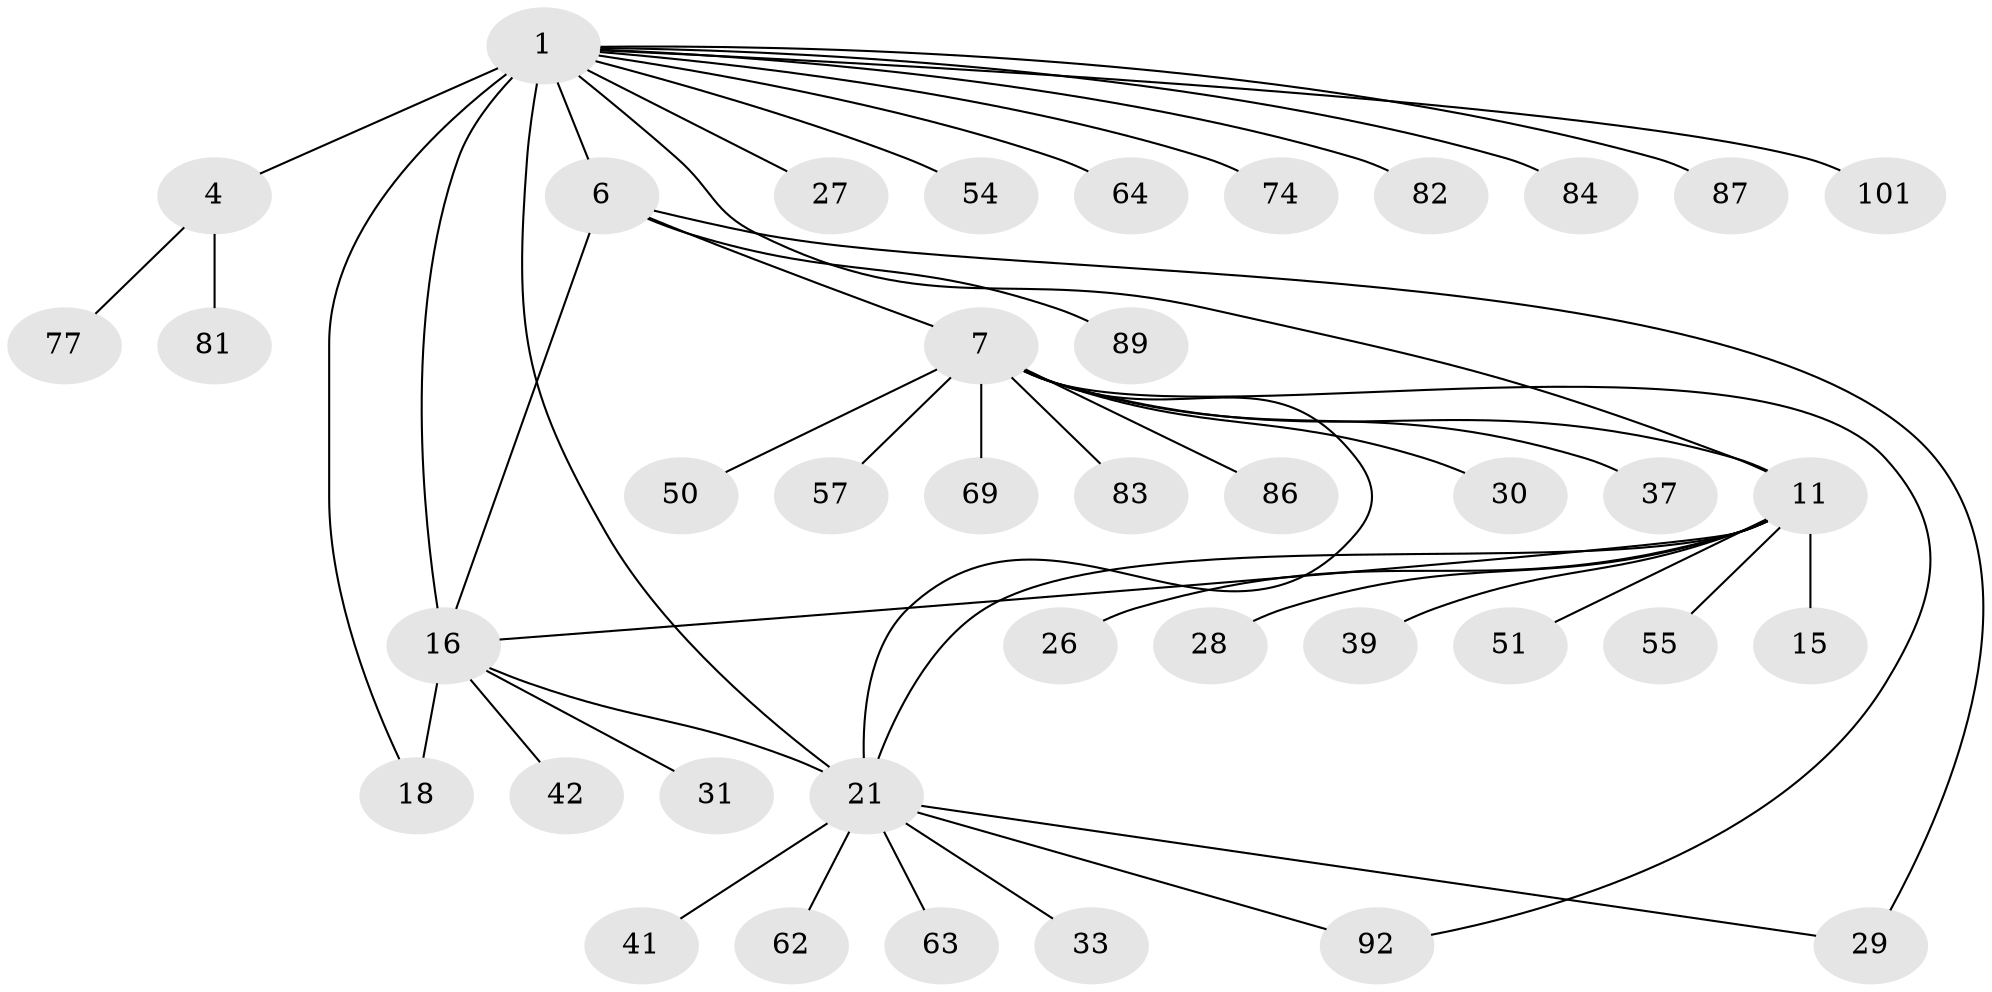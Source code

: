 // original degree distribution, {10: 0.039603960396039604, 8: 0.0594059405940594, 11: 0.009900990099009901, 6: 0.06930693069306931, 5: 0.019801980198019802, 9: 0.0297029702970297, 7: 0.019801980198019802, 1: 0.594059405940594, 3: 0.019801980198019802, 2: 0.13861386138613863}
// Generated by graph-tools (version 1.1) at 2025/19/03/04/25 18:19:48]
// undirected, 40 vertices, 48 edges
graph export_dot {
graph [start="1"]
  node [color=gray90,style=filled];
  1 [super="+36+2+45+35"];
  4 [super="+5+97+68"];
  6 [super="+53"];
  7 [super="+8+9+10+38"];
  11 [super="+12+13"];
  15 [super="+59"];
  16 [super="+20+17+90"];
  18 [super="+40+75+80+91+32"];
  21 [super="+34+78+25+48+22+46+24"];
  26;
  27;
  28;
  29 [super="+93+98"];
  30 [super="+47"];
  31 [super="+85+88"];
  33;
  37 [super="+52"];
  39;
  41;
  42;
  50;
  51;
  54;
  55;
  57;
  62;
  63;
  64 [super="+100"];
  69;
  74;
  77;
  81;
  82;
  83;
  84;
  86;
  87;
  89;
  92 [super="+96"];
  101;
  1 -- 4 [weight=6];
  1 -- 6;
  1 -- 16;
  1 -- 64;
  1 -- 101;
  1 -- 74;
  1 -- 18;
  1 -- 82;
  1 -- 84;
  1 -- 54;
  1 -- 87;
  1 -- 27;
  1 -- 11;
  1 -- 21 [weight=2];
  4 -- 81;
  4 -- 77;
  6 -- 7 [weight=4];
  6 -- 16 [weight=3];
  6 -- 89;
  6 -- 29;
  7 -- 21;
  7 -- 37;
  7 -- 57;
  7 -- 69;
  7 -- 50;
  7 -- 83;
  7 -- 86;
  7 -- 92;
  7 -- 30;
  7 -- 11;
  11 -- 15 [weight=4];
  11 -- 26;
  11 -- 28;
  11 -- 51;
  11 -- 55;
  11 -- 39;
  11 -- 16;
  11 -- 21;
  16 -- 18 [weight=4];
  16 -- 21 [weight=2];
  16 -- 42;
  16 -- 31;
  21 -- 63;
  21 -- 41;
  21 -- 92;
  21 -- 29;
  21 -- 62;
  21 -- 33;
}
